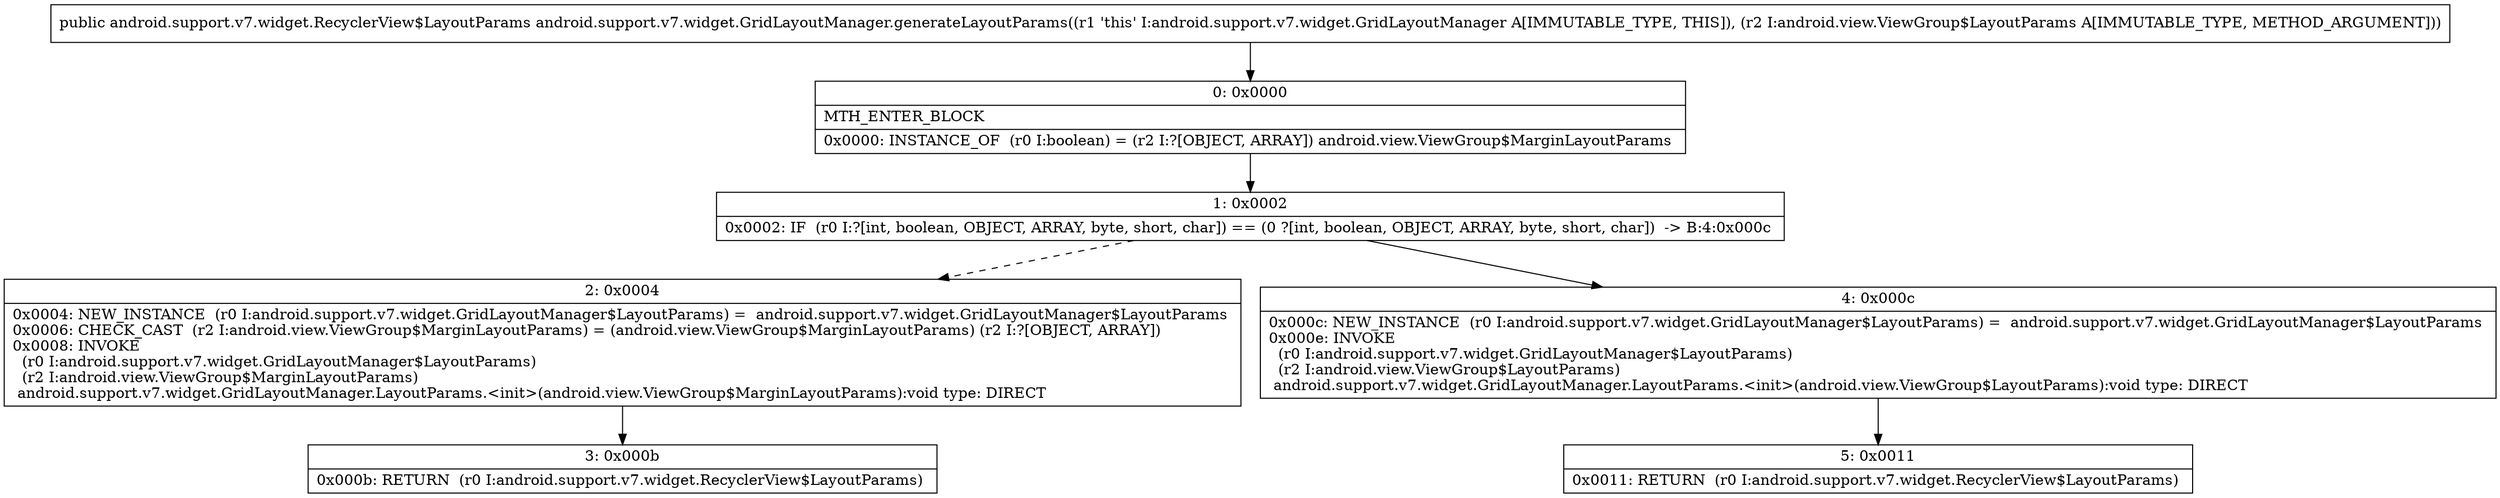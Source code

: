 digraph "CFG forandroid.support.v7.widget.GridLayoutManager.generateLayoutParams(Landroid\/view\/ViewGroup$LayoutParams;)Landroid\/support\/v7\/widget\/RecyclerView$LayoutParams;" {
Node_0 [shape=record,label="{0\:\ 0x0000|MTH_ENTER_BLOCK\l|0x0000: INSTANCE_OF  (r0 I:boolean) = (r2 I:?[OBJECT, ARRAY]) android.view.ViewGroup$MarginLayoutParams \l}"];
Node_1 [shape=record,label="{1\:\ 0x0002|0x0002: IF  (r0 I:?[int, boolean, OBJECT, ARRAY, byte, short, char]) == (0 ?[int, boolean, OBJECT, ARRAY, byte, short, char])  \-\> B:4:0x000c \l}"];
Node_2 [shape=record,label="{2\:\ 0x0004|0x0004: NEW_INSTANCE  (r0 I:android.support.v7.widget.GridLayoutManager$LayoutParams) =  android.support.v7.widget.GridLayoutManager$LayoutParams \l0x0006: CHECK_CAST  (r2 I:android.view.ViewGroup$MarginLayoutParams) = (android.view.ViewGroup$MarginLayoutParams) (r2 I:?[OBJECT, ARRAY]) \l0x0008: INVOKE  \l  (r0 I:android.support.v7.widget.GridLayoutManager$LayoutParams)\l  (r2 I:android.view.ViewGroup$MarginLayoutParams)\l android.support.v7.widget.GridLayoutManager.LayoutParams.\<init\>(android.view.ViewGroup$MarginLayoutParams):void type: DIRECT \l}"];
Node_3 [shape=record,label="{3\:\ 0x000b|0x000b: RETURN  (r0 I:android.support.v7.widget.RecyclerView$LayoutParams) \l}"];
Node_4 [shape=record,label="{4\:\ 0x000c|0x000c: NEW_INSTANCE  (r0 I:android.support.v7.widget.GridLayoutManager$LayoutParams) =  android.support.v7.widget.GridLayoutManager$LayoutParams \l0x000e: INVOKE  \l  (r0 I:android.support.v7.widget.GridLayoutManager$LayoutParams)\l  (r2 I:android.view.ViewGroup$LayoutParams)\l android.support.v7.widget.GridLayoutManager.LayoutParams.\<init\>(android.view.ViewGroup$LayoutParams):void type: DIRECT \l}"];
Node_5 [shape=record,label="{5\:\ 0x0011|0x0011: RETURN  (r0 I:android.support.v7.widget.RecyclerView$LayoutParams) \l}"];
MethodNode[shape=record,label="{public android.support.v7.widget.RecyclerView$LayoutParams android.support.v7.widget.GridLayoutManager.generateLayoutParams((r1 'this' I:android.support.v7.widget.GridLayoutManager A[IMMUTABLE_TYPE, THIS]), (r2 I:android.view.ViewGroup$LayoutParams A[IMMUTABLE_TYPE, METHOD_ARGUMENT])) }"];
MethodNode -> Node_0;
Node_0 -> Node_1;
Node_1 -> Node_2[style=dashed];
Node_1 -> Node_4;
Node_2 -> Node_3;
Node_4 -> Node_5;
}

